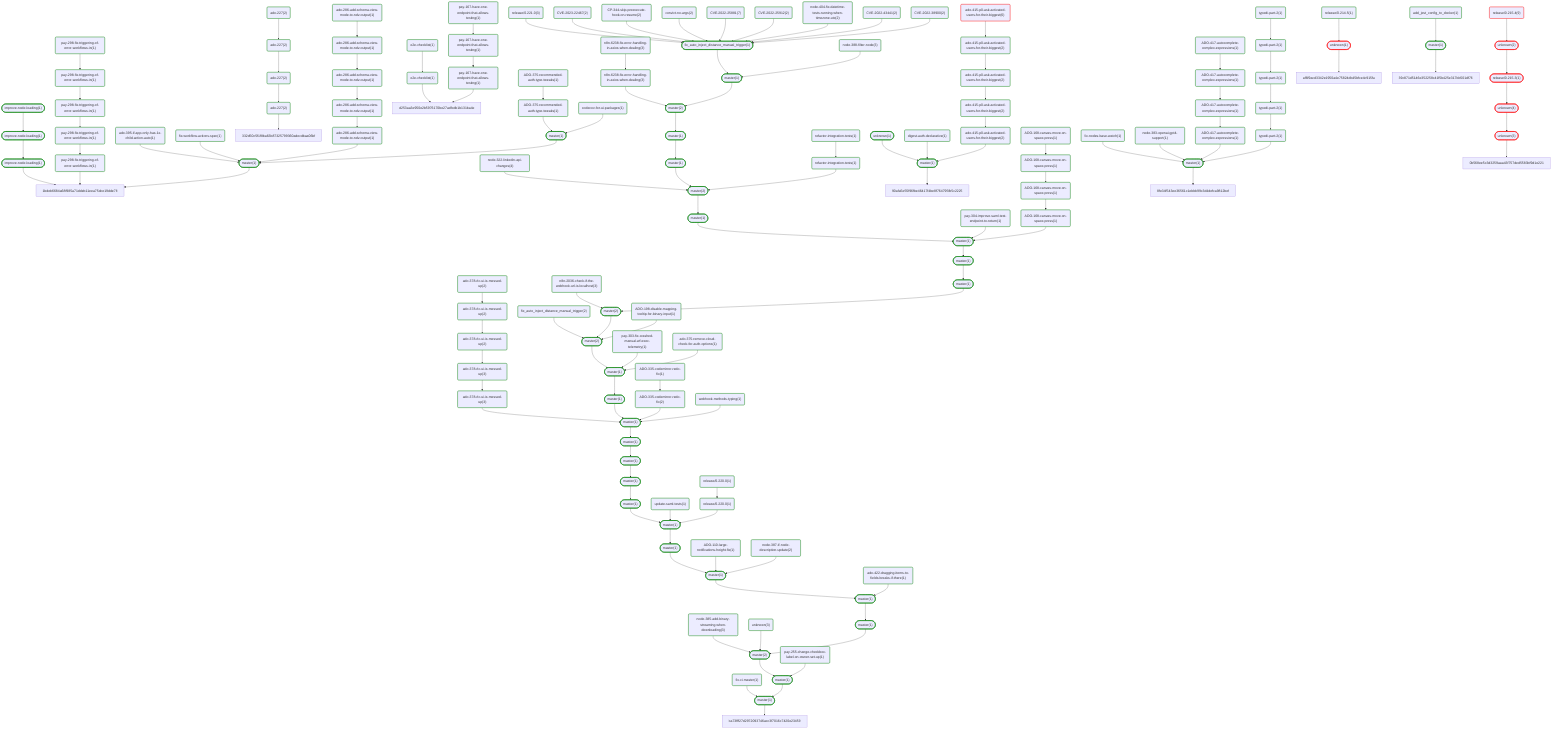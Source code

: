 flowchart TD
 601ed6a2c3f30ea20b1033247e9c8aae0dea6da1(["improve-node-loading(1)"])
 style 601ed6a2c3f30ea20b1033247e9c8aae0dea6da1 stroke:green,stroke-width:2px
 601ed6a2c3f30ea20b1033247e9c8aae0dea6da1 --> 7b59b863ea16cccfabf5b9cdb41a9b33b2797485
 7b59b863ea16cccfabf5b9cdb41a9b33b2797485(["improve-node-loading(1)"])
 style 7b59b863ea16cccfabf5b9cdb41a9b33b2797485 stroke:green,stroke-width:2px
 7b59b863ea16cccfabf5b9cdb41a9b33b2797485 --> 6e715949ce425ea476ad54edd19a03e6701b17f7
 6e715949ce425ea476ad54edd19a03e6701b17f7(["improve-node-loading(1)"])
 style 6e715949ce425ea476ad54edd19a03e6701b17f7 stroke:green,stroke-width:2px
 6e715949ce425ea476ad54edd19a03e6701b17f7 --> 1bdeb6684a68f985a71ddeb11eea75dce19dde78
 44e027bb0ae7bb393b967aafad1e8621bd9d009b(["unknown(1)"])
 style 44e027bb0ae7bb393b967aafad1e8621bd9d009b stroke:green,stroke-width:2px
 44e027bb0ae7bb393b967aafad1e8621bd9d009b --> c6ba0bd8de5f3cf2c73e042002d7b233cb567aa6
 15f53094e2182aa5a46eb28f7b2777d532f5ee19("digest-auth-declarative(1)")
 style 15f53094e2182aa5a46eb28f7b2777d532f5ee19 stroke:green,stroke-width:2px
 15f53094e2182aa5a46eb28f7b2777d532f5ee19 --> c6ba0bd8de5f3cf2c73e042002d7b233cb567aa6
 7f4d635e15976a7071fa382aef19578a76ecb365("ado-415-p0-ask-activated-users-for-their-biggest(6)")
 style 7f4d635e15976a7071fa382aef19578a76ecb365 stroke:red,stroke-width:2px
 7f4d635e15976a7071fa382aef19578a76ecb365 --> 97c598db4dc1506df709c63c12e3b561d8b8c172
 7319cdd5d72be3137c2332109d17670f10863455("ado-415-p0-ask-activated-users-for-their-biggest(2)")
 style 7319cdd5d72be3137c2332109d17670f10863455 stroke:green,stroke-width:2px
 7319cdd5d72be3137c2332109d17670f10863455 --> fa78c095f9d7aa2dbd4e9a31e175ee0c4b055496
 64a740bb263ec26940e46aa1a557890c730e7001("ado-415-p0-ask-activated-users-for-their-biggest(2)")
 style 64a740bb263ec26940e46aa1a557890c730e7001 stroke:green,stroke-width:2px
 64a740bb263ec26940e46aa1a557890c730e7001 --> 7319cdd5d72be3137c2332109d17670f10863455
 97c598db4dc1506df709c63c12e3b561d8b8c172("ado-415-p0-ask-activated-users-for-their-biggest(2)")
 style 97c598db4dc1506df709c63c12e3b561d8b8c172 stroke:green,stroke-width:2px
 97c598db4dc1506df709c63c12e3b561d8b8c172 --> 64a740bb263ec26940e46aa1a557890c730e7001
 c7e850477fc5b8c3c53e30bbed54be1d55b806cf("ado-227(2)")
 style c7e850477fc5b8c3c53e30bbed54be1d55b806cf stroke:green,stroke-width:2px
 c7e850477fc5b8c3c53e30bbed54be1d55b806cf --> 332d50c5f1f8ba63b87325799360adecdbaa06bf
 4328e30ebe1a32b51d3edc5782263aca85adf2e8("ado-227(2)")
 style 4328e30ebe1a32b51d3edc5782263aca85adf2e8 stroke:green,stroke-width:2px
 4328e30ebe1a32b51d3edc5782263aca85adf2e8 --> 3c88a98a46e6ee3a4b1eb5300acc344baf3f5917
 fa78c095f9d7aa2dbd4e9a31e175ee0c4b055496("ado-415-p0-ask-activated-users-for-their-biggest(2)")
 style fa78c095f9d7aa2dbd4e9a31e175ee0c4b055496 stroke:green,stroke-width:2px
 fa78c095f9d7aa2dbd4e9a31e175ee0c4b055496 --> c6ba0bd8de5f3cf2c73e042002d7b233cb567aa6
 cb50f487fb7d79c534dc2d8d8fa520c3d1fd34b2("ado-227(2)")
 style cb50f487fb7d79c534dc2d8d8fa520c3d1fd34b2 stroke:green,stroke-width:2px
 cb50f487fb7d79c534dc2d8d8fa520c3d1fd34b2 --> c7e850477fc5b8c3c53e30bbed54be1d55b806cf
 8b8fcb41cbe45f3350f5574406c4fdaff169c534("node-385-add-binary-streaming-when-downloading(3)")
 style 8b8fcb41cbe45f3350f5574406c4fdaff169c534 stroke:green,stroke-width:2px
 8b8fcb41cbe45f3350f5574406c4fdaff169c534 --> 29f2629716e3693372ec9a4572113a3f3721ff5e
 3c88a98a46e6ee3a4b1eb5300acc344baf3f5917("ado-227(2)")
 style 3c88a98a46e6ee3a4b1eb5300acc344baf3f5917 stroke:green,stroke-width:2px
 3c88a98a46e6ee3a4b1eb5300acc344baf3f5917 --> cb50f487fb7d79c534dc2d8d8fa520c3d1fd34b2
 51a9aebfe116ebbd0b30469ecdba6bf4bb63667c("unknown(3)")
 style 51a9aebfe116ebbd0b30469ecdba6bf4bb63667c stroke:green,stroke-width:2px
 51a9aebfe116ebbd0b30469ecdba6bf4bb63667c --> 29f2629716e3693372ec9a4572113a3f3721ff5e
 8509d38512cca5b2cd780060debeb894124c608e("n8n-6238-fix-error-handling-in-axios-when-dealing(3)")
 style 8509d38512cca5b2cd780060debeb894124c608e stroke:green,stroke-width:2px
 8509d38512cca5b2cd780060debeb894124c608e --> 3ad9d3d31925adbdfa6f654101b1c93335874c07
 3ad9d3d31925adbdfa6f654101b1c93335874c07("n8n-6238-fix-error-handling-in-axios-when-dealing(3)")
 style 3ad9d3d31925adbdfa6f654101b1c93335874c07 stroke:green,stroke-width:2px
 3ad9d3d31925adbdfa6f654101b1c93335874c07 --> e0ea97af8d7aaa014680f5f9d5702d1cafd49757
 8ee30051c710e528b9e7c40503fdac926b5fa62a("n8n-2036-check-if-the-webhook-url-is-localhost(3)")
 style 8ee30051c710e528b9e7c40503fdac926b5fa62a stroke:green,stroke-width:2px
 8ee30051c710e528b9e7c40503fdac926b5fa62a --> 6a8c9b7ccc0b4ff0801a39b44884cca3a3148e09
 ef72a2a79be038c7aa2f34cab58f28afdfbc372c("ado-378-rlc-ui-is-messed-up(3)")
 style ef72a2a79be038c7aa2f34cab58f28afdfbc372c stroke:green,stroke-width:2px
 ef72a2a79be038c7aa2f34cab58f28afdfbc372c --> 43ef9b825fdecdfb5421e3f69b71212cddaac7f8
 43ef9b825fdecdfb5421e3f69b71212cddaac7f8("ado-378-rlc-ui-is-messed-up(3)")
 style 43ef9b825fdecdfb5421e3f69b71212cddaac7f8 stroke:green,stroke-width:2px
 43ef9b825fdecdfb5421e3f69b71212cddaac7f8 --> 3718612bd7575a1b5eb149132f1bb6c5f60ba543
 91654f7499d05823274405d7c8edd130fcbea75b("node-322-linkedin-api-changes(4)")
 style 91654f7499d05823274405d7c8edd130fcbea75b stroke:green,stroke-width:2px
 91654f7499d05823274405d7c8edd130fcbea75b --> be172cb720c8a44ebd1f0b86dddab321e1e3c9fd
 e0197a329fbafca556c83f8593a6bd205858f345("fix_auto_inject_distance_manual_trigger(2)")
 style e0197a329fbafca556c83f8593a6bd205858f345 stroke:green,stroke-width:2px
 e0197a329fbafca556c83f8593a6bd205858f345 --> a28396ee91bfbccc6596812606c237a8e2c34088
 a28396ee91bfbccc6596812606c237a8e2c34088(["master(2)"])
 style a28396ee91bfbccc6596812606c237a8e2c34088 stroke:green,stroke-width:2px
 a28396ee91bfbccc6596812606c237a8e2c34088 --> f59b591c93ecd7cbd279668abe6494ef2b88c831
 6a8c9b7ccc0b4ff0801a39b44884cca3a3148e09(["master(2)"])
 style 6a8c9b7ccc0b4ff0801a39b44884cca3a3148e09 stroke:green,stroke-width:2px
 6a8c9b7ccc0b4ff0801a39b44884cca3a3148e09 --> a28396ee91bfbccc6596812606c237a8e2c34088
 29f2629716e3693372ec9a4572113a3f3721ff5e(["master(2)"])
 style 29f2629716e3693372ec9a4572113a3f3721ff5e stroke:green,stroke-width:2px
 29f2629716e3693372ec9a4572113a3f3721ff5e --> b4e60c3b47e5a5e86c55ff737ae9a63e2c8836fc
 c6ba0bd8de5f3cf2c73e042002d7b233cb567aa6(["master(1)"])
 style c6ba0bd8de5f3cf2c73e042002d7b233cb567aa6 stroke:green,stroke-width:2px
 c6ba0bd8de5f3cf2c73e042002d7b233cb567aa6 --> 90afa5e55f96fbe46417f4be8f764795fb5c2225
 be172cb720c8a44ebd1f0b86dddab321e1e3c9fd(["master(2)"])
 style be172cb720c8a44ebd1f0b86dddab321e1e3c9fd stroke:green,stroke-width:2px
 be172cb720c8a44ebd1f0b86dddab321e1e3c9fd --> 341bfb810fe256eb8733f419ba8fbccd2b0680c8
 58232bec618edd403f18527913c489bfa11f570b(["master(1)"])
 style 58232bec618edd403f18527913c489bfa11f570b stroke:green,stroke-width:2px
 58232bec618edd403f18527913c489bfa11f570b --> 29f2629716e3693372ec9a4572113a3f3721ff5e
 02e35819aba28b494b94e698f5f4faaa0b975275(["master(1)"])
 style 02e35819aba28b494b94e698f5f4faaa0b975275 stroke:green,stroke-width:2px
 02e35819aba28b494b94e698f5f4faaa0b975275 --> 11bf260bf164c6c9dffe71b875fde139c93f905d
 ca91d2b712d1d21802333df3d99b70e45f7bdafb(["master(1)"])
 style ca91d2b712d1d21802333df3d99b70e45f7bdafb stroke:green,stroke-width:2px
 ca91d2b712d1d21802333df3d99b70e45f7bdafb --> 7025efe8654a8a55ff10e2105ddc6ce2dc5a89d6
 7025efe8654a8a55ff10e2105ddc6ce2dc5a89d6(["master(1)"])
 style 7025efe8654a8a55ff10e2105ddc6ce2dc5a89d6 stroke:green,stroke-width:2px
 7025efe8654a8a55ff10e2105ddc6ce2dc5a89d6 --> 02e35819aba28b494b94e698f5f4faaa0b975275
 f59b591c93ecd7cbd279668abe6494ef2b88c831(["master(1)"])
 style f59b591c93ecd7cbd279668abe6494ef2b88c831 stroke:green,stroke-width:2px
 f59b591c93ecd7cbd279668abe6494ef2b88c831 --> 7a352efff944c52062412e53ea2c1a034a25f908
 0876c38aaeb8355141fecbc14e84cdda0b2c737b(["master(1)"])
 style 0876c38aaeb8355141fecbc14e84cdda0b2c737b stroke:green,stroke-width:2px
 0876c38aaeb8355141fecbc14e84cdda0b2c737b --> ca91d2b712d1d21802333df3d99b70e45f7bdafb
 c07f838ce60dc33261fe3e1b5e7dd6fe05f1d63b(["master(1)"])
 style c07f838ce60dc33261fe3e1b5e7dd6fe05f1d63b stroke:green,stroke-width:2px
 c07f838ce60dc33261fe3e1b5e7dd6fe05f1d63b --> 0876c38aaeb8355141fecbc14e84cdda0b2c737b
 9bd7529193e4b75471bd692aaa69651dd9fbf9d3(["master(1)"])
 style 9bd7529193e4b75471bd692aaa69651dd9fbf9d3 stroke:green,stroke-width:2px
 9bd7529193e4b75471bd692aaa69651dd9fbf9d3 --> c07f838ce60dc33261fe3e1b5e7dd6fe05f1d63b
 541850f95f1c42fc16d9aeee3a3fef68a4b77082(["master(1)"])
 style 541850f95f1c42fc16d9aeee3a3fef68a4b77082 stroke:green,stroke-width:2px
 541850f95f1c42fc16d9aeee3a3fef68a4b77082 --> 58232bec618edd403f18527913c489bfa11f570b
 3718612bd7575a1b5eb149132f1bb6c5f60ba543(["master(1)"])
 style 3718612bd7575a1b5eb149132f1bb6c5f60ba543 stroke:green,stroke-width:2px
 3718612bd7575a1b5eb149132f1bb6c5f60ba543 --> 9bd7529193e4b75471bd692aaa69651dd9fbf9d3
 11bf260bf164c6c9dffe71b875fde139c93f905d(["master(1)"])
 style 11bf260bf164c6c9dffe71b875fde139c93f905d stroke:green,stroke-width:2px
 11bf260bf164c6c9dffe71b875fde139c93f905d --> 541850f95f1c42fc16d9aeee3a3fef68a4b77082
 cd7a55ba5aeb83d1e540a65b5c6b2c74fd742461(["master(1)"])
 style cd7a55ba5aeb83d1e540a65b5c6b2c74fd742461 stroke:green,stroke-width:2px
 cd7a55ba5aeb83d1e540a65b5c6b2c74fd742461 --> 233f1fa7ec230e92e868de0247e315aa6a705ead
 233f1fa7ec230e92e868de0247e315aa6a705ead(["master(1)"])
 style 233f1fa7ec230e92e868de0247e315aa6a705ead stroke:green,stroke-width:2px
 233f1fa7ec230e92e868de0247e315aa6a705ead --> 6a8c9b7ccc0b4ff0801a39b44884cca3a3148e09
 fb8755ea3c720c98f002a6756c39b8fed11482c0(["master(1)"])
 style fb8755ea3c720c98f002a6756c39b8fed11482c0 stroke:green,stroke-width:2px
 fb8755ea3c720c98f002a6756c39b8fed11482c0 --> cd7a55ba5aeb83d1e540a65b5c6b2c74fd742461
 7a352efff944c52062412e53ea2c1a034a25f908(["master(1)"])
 style 7a352efff944c52062412e53ea2c1a034a25f908 stroke:green,stroke-width:2px
 7a352efff944c52062412e53ea2c1a034a25f908 --> 3718612bd7575a1b5eb149132f1bb6c5f60ba543
 6916628a9f11e07cbcdf390f747f396fb0ef9e3c(["master(1)"])
 style 6916628a9f11e07cbcdf390f747f396fb0ef9e3c stroke:green,stroke-width:2px
 6916628a9f11e07cbcdf390f747f396fb0ef9e3c --> e0ea97af8d7aaa014680f5f9d5702d1cafd49757
 341bfb810fe256eb8733f419ba8fbccd2b0680c8(["master(1)"])
 style 341bfb810fe256eb8733f419ba8fbccd2b0680c8 stroke:green,stroke-width:2px
 341bfb810fe256eb8733f419ba8fbccd2b0680c8 --> fb8755ea3c720c98f002a6756c39b8fed11482c0
 e0ea97af8d7aaa014680f5f9d5702d1cafd49757(["master(2)"])
 style e0ea97af8d7aaa014680f5f9d5702d1cafd49757 stroke:green,stroke-width:2px
 e0ea97af8d7aaa014680f5f9d5702d1cafd49757 --> 19dded18c9a588a30b9ac1fc274dcd967e9b7b6b
 9bf93d7d1d25f051198ccc8a1de4642f3d9f9103("ado-378-rlc-ui-is-messed-up(2)")
 style 9bf93d7d1d25f051198ccc8a1de4642f3d9f9103 stroke:green,stroke-width:2px
 9bf93d7d1d25f051198ccc8a1de4642f3d9f9103 --> 6ea7c59487d473060bf6b5b538e44a8b4956478c
 19dded18c9a588a30b9ac1fc274dcd967e9b7b6b(["master(1)"])
 style 19dded18c9a588a30b9ac1fc274dcd967e9b7b6b stroke:green,stroke-width:2px
 19dded18c9a588a30b9ac1fc274dcd967e9b7b6b --> 6242cac53baaed7e5c8be3ba477cd7f408fa1430
 6242cac53baaed7e5c8be3ba477cd7f408fa1430(["master(1)"])
 style 6242cac53baaed7e5c8be3ba477cd7f408fa1430 stroke:green,stroke-width:2px
 6242cac53baaed7e5c8be3ba477cd7f408fa1430 --> be172cb720c8a44ebd1f0b86dddab321e1e3c9fd
 cb2ba97f3837b572e237da1256b9f2ee376767a9(["fix_auto_inject_distance_manual_trigger(1)"])
 style cb2ba97f3837b572e237da1256b9f2ee376767a9 stroke:green,stroke-width:2px
 cb2ba97f3837b572e237da1256b9f2ee376767a9 --> 6916628a9f11e07cbcdf390f747f396fb0ef9e3c
 662dc037069aaf919cd456665e1b2c4411059ced("ado-378-rlc-ui-is-messed-up(2)")
 style 662dc037069aaf919cd456665e1b2c4411059ced stroke:green,stroke-width:2px
 662dc037069aaf919cd456665e1b2c4411059ced --> ef72a2a79be038c7aa2f34cab58f28afdfbc372c
 6ea7c59487d473060bf6b5b538e44a8b4956478c("ado-378-rlc-ui-is-messed-up(2)")
 style 6ea7c59487d473060bf6b5b538e44a8b4956478c stroke:green,stroke-width:2px
 6ea7c59487d473060bf6b5b538e44a8b4956478c --> 662dc037069aaf919cd456665e1b2c4411059ced
 31734c6f4b9df344b02166e6c2851c905b8cd6f6("release/0.221.0(3)")
 style 31734c6f4b9df344b02166e6c2851c905b8cd6f6 stroke:green,stroke-width:2px
 31734c6f4b9df344b02166e6c2851c905b8cd6f6 --> cb2ba97f3837b572e237da1256b9f2ee376767a9
 ecc897c315492e537a792383d93cb96657ee2bac("node-388-filter-node(3)")
 style ecc897c315492e537a792383d93cb96657ee2bac stroke:green,stroke-width:2px
 ecc897c315492e537a792383d93cb96657ee2bac --> 6916628a9f11e07cbcdf390f747f396fb0ef9e3c
 93fdc37f3cb0eec9f06ece12dd616cc073c65a2f("ADO-110-large-notifications-height-fix(1)")
 style 93fdc37f3cb0eec9f06ece12dd616cc073c65a2f stroke:green,stroke-width:2px
 93fdc37f3cb0eec9f06ece12dd616cc073c65a2f --> 11bf260bf164c6c9dffe71b875fde139c93f905d
 4202e8ade596547ee83dc4540d75dba81e8fe5b4("ado-422-dragging-items-to-fields-breaks-if-there(1)")
 style 4202e8ade596547ee83dc4540d75dba81e8fe5b4 stroke:green,stroke-width:2px
 4202e8ade596547ee83dc4540d75dba81e8fe5b4 --> 541850f95f1c42fc16d9aeee3a3fef68a4b77082
 2b573075237b102feaaf1943f0276bd88b78d6fe("update-saml-tests(1)")
 style 2b573075237b102feaaf1943f0276bd88b78d6fe stroke:green,stroke-width:2px
 2b573075237b102feaaf1943f0276bd88b78d6fe --> 7025efe8654a8a55ff10e2105ddc6ce2dc5a89d6
 2580d4e3f7d9509cd2dec05644e198134f31e0de("ADO-335-codemirror-redo-fix(2)")
 style 2580d4e3f7d9509cd2dec05644e198134f31e0de stroke:green,stroke-width:2px
 2580d4e3f7d9509cd2dec05644e198134f31e0de --> 3718612bd7575a1b5eb149132f1bb6c5f60ba543
 3366230989eca270b911f1e12a82c298064238ac("node-387-if-node-description-update(2)")
 style 3366230989eca270b911f1e12a82c298064238ac stroke:green,stroke-width:2px
 3366230989eca270b911f1e12a82c298064238ac --> 11bf260bf164c6c9dffe71b875fde139c93f905d
 19cf5af4d92acfc8df703ab20eb478c74ff722a8("release/0.220.0(1)")
 style 19cf5af4d92acfc8df703ab20eb478c74ff722a8 stroke:green,stroke-width:2px
 19cf5af4d92acfc8df703ab20eb478c74ff722a8 --> 7025efe8654a8a55ff10e2105ddc6ce2dc5a89d6
 0084ca24a501d6d2fae64444230c556d49748f5a("ADO-335-codemirror-redo-fix(1)")
 style 0084ca24a501d6d2fae64444230c556d49748f5a stroke:green,stroke-width:2px
 0084ca24a501d6d2fae64444230c556d49748f5a --> 2580d4e3f7d9509cd2dec05644e198134f31e0de
 0d3da0580576175d43ac7403fa80c5e934ac7fd7("release/0.220.0(1)")
 style 0d3da0580576175d43ac7403fa80c5e934ac7fd7 stroke:green,stroke-width:2px
 0d3da0580576175d43ac7403fa80c5e934ac7fd7 --> 19cf5af4d92acfc8df703ab20eb478c74ff722a8
 7995ca3200966c73efb5639d20f1bd2db52de141("pay-303-fix-crashed-manual-wf-exec-telemetry(1)")
 style 7995ca3200966c73efb5639d20f1bd2db52de141 stroke:green,stroke-width:2px
 7995ca3200966c73efb5639d20f1bd2db52de141 --> f59b591c93ecd7cbd279668abe6494ef2b88c831
 d5921e20aa4a9e66a5a43b005b55bbde89c54a89("pay-304-improve-saml-test-endpoint-to-return(1)")
 style d5921e20aa4a9e66a5a43b005b55bbde89c54a89 stroke:green,stroke-width:2px
 d5921e20aa4a9e66a5a43b005b55bbde89c54a89 --> fb8755ea3c720c98f002a6756c39b8fed11482c0
 5951d5c579db477b922ba54862e441921d0c09d6("webhook-methods-typing(1)")
 style 5951d5c579db477b922ba54862e441921d0c09d6 stroke:green,stroke-width:2px
 5951d5c579db477b922ba54862e441921d0c09d6 --> 3718612bd7575a1b5eb149132f1bb6c5f60ba543
 3bd342fa058f85e65289402e5c4653aebdd2c19d("ado-375-remove-cloud-check-for-auth-options(1)")
 style 3bd342fa058f85e65289402e5c4653aebdd2c19d stroke:green,stroke-width:2px
 3bd342fa058f85e65289402e5c4653aebdd2c19d --> f59b591c93ecd7cbd279668abe6494ef2b88c831
 0b08dd2ccbe4a15ca3cb234b4a30616afaa31421("refactor-integration-tests(1)")
 style 0b08dd2ccbe4a15ca3cb234b4a30616afaa31421 stroke:green,stroke-width:2px
 0b08dd2ccbe4a15ca3cb234b4a30616afaa31421 --> c3d06635f3dcde4cc27528bc2b2ad4e13e1eeee3
 49039aed3b91b98ad196acad97088caf5a035c07("ADO-198-disable-mapping-tooltip-for-binary-input(1)")
 style 49039aed3b91b98ad196acad97088caf5a035c07 stroke:green,stroke-width:2px
 49039aed3b91b98ad196acad97088caf5a035c07 --> a28396ee91bfbccc6596812606c237a8e2c34088
 c3d06635f3dcde4cc27528bc2b2ad4e13e1eeee3("refactor-integration-tests(1)")
 style c3d06635f3dcde4cc27528bc2b2ad4e13e1eeee3 stroke:green,stroke-width:2px
 c3d06635f3dcde4cc27528bc2b2ad4e13e1eeee3 --> be172cb720c8a44ebd1f0b86dddab321e1e3c9fd
 56fc0920d78010ad1ceb4d551f43df02250dd007("ADO-168-canvas-move-on-space-press(1)")
 style 56fc0920d78010ad1ceb4d551f43df02250dd007 stroke:green,stroke-width:2px
 56fc0920d78010ad1ceb4d551f43df02250dd007 --> e92552ab306328abf20fbe4ea507b585f2d33c36
 29488ca1f39662423893ae132ebc4edcd9b62ae8("ADO-168-canvas-move-on-space-press(1)")
 style 29488ca1f39662423893ae132ebc4edcd9b62ae8 stroke:green,stroke-width:2px
 29488ca1f39662423893ae132ebc4edcd9b62ae8 --> fb8755ea3c720c98f002a6756c39b8fed11482c0
 e92552ab306328abf20fbe4ea507b585f2d33c36("ADO-168-canvas-move-on-space-press(1)")
 style e92552ab306328abf20fbe4ea507b585f2d33c36 stroke:green,stroke-width:2px
 e92552ab306328abf20fbe4ea507b585f2d33c36 --> 29488ca1f39662423893ae132ebc4edcd9b62ae8
 540a70563d12831e0d1bf7fe2b10092b8ddb98bc("ADO-168-canvas-move-on-space-press(1)")
 style 540a70563d12831e0d1bf7fe2b10092b8ddb98bc stroke:green,stroke-width:2px
 540a70563d12831e0d1bf7fe2b10092b8ddb98bc --> 56fc0920d78010ad1ceb4d551f43df02250dd007
 84b3760011b868ce247274ad8cf2ef5d88a01a5d("e2e-checklist(1)")
 style 84b3760011b868ce247274ad8cf2ef5d88a01a5d stroke:green,stroke-width:2px
 84b3760011b868ce247274ad8cf2ef5d88a01a5d --> d253aa3e950e2b5976170be27adfcdb1b131ba4e
 306a519f3ae7c4e62e47ee0965d083218827b437("pay-167-have-one-endpoint-that-allows-testing(1)")
 style 306a519f3ae7c4e62e47ee0965d083218827b437 stroke:green,stroke-width:2px
 306a519f3ae7c4e62e47ee0965d083218827b437 --> d253aa3e950e2b5976170be27adfcdb1b131ba4e
 61c298413627c01057fd7df2538b9699930d5bd3("pay-167-have-one-endpoint-that-allows-testing(1)")
 style 61c298413627c01057fd7df2538b9699930d5bd3 stroke:green,stroke-width:2px
 61c298413627c01057fd7df2538b9699930d5bd3 --> 306a519f3ae7c4e62e47ee0965d083218827b437
 6b19ebd828dd74da83a4b6e00e707829efd5ccb2("pay-167-have-one-endpoint-that-allows-testing(1)")
 style 6b19ebd828dd74da83a4b6e00e707829efd5ccb2 stroke:green,stroke-width:2px
 6b19ebd828dd74da83a4b6e00e707829efd5ccb2 --> 61c298413627c01057fd7df2538b9699930d5bd3
 0871857edd26b45767a5893f861b88ed395621cf("ADO-375-recommended-auth-type-tweaks(1)")
 style 0871857edd26b45767a5893f861b88ed395621cf stroke:green,stroke-width:2px
 0871857edd26b45767a5893f861b88ed395621cf --> a96861b87faf3a66413b34b176e389e5f8ca6f90
 de496f111bd3c5837496fafa9575da6d9a934e92("codecov-for-ui-packages(1)")
 style de496f111bd3c5837496fafa9575da6d9a934e92 stroke:green,stroke-width:2px
 de496f111bd3c5837496fafa9575da6d9a934e92 --> a96861b87faf3a66413b34b176e389e5f8ca6f90
 b34074938e1e59aa27a973ef05a2835fcb9f309e("ado-395-if-app-only-has-1x-child-action-auto(1)")
 style b34074938e1e59aa27a973ef05a2835fcb9f309e stroke:green,stroke-width:2px
 b34074938e1e59aa27a973ef05a2835fcb9f309e --> ef07528cc21f06ee52f93bafb34ac54a244609f9
 d84585dddcec4734638b1383d6619e41872adbe0("fix-workflow-actions-spec(1)")
 style d84585dddcec4734638b1383d6619e41872adbe0 stroke:green,stroke-width:2px
 d84585dddcec4734638b1383d6619e41872adbe0 --> ef07528cc21f06ee52f93bafb34ac54a244609f9
 f136ec092a24aab74ca003e4f45793c1ad781607("ADO-375-recommended-auth-type-tweaks(1)")
 style f136ec092a24aab74ca003e4f45793c1ad781607 stroke:green,stroke-width:2px
 f136ec092a24aab74ca003e4f45793c1ad781607 --> 0871857edd26b45767a5893f861b88ed395621cf
 222f9087f2ad2d546c4819961df760d99b9f6e53("ado-286-add-schema-view-mode-to-ndv-output(1)")
 style 222f9087f2ad2d546c4819961df760d99b9f6e53 stroke:green,stroke-width:2px
 222f9087f2ad2d546c4819961df760d99b9f6e53 --> af90891881bccf65da8ad97fec3e5a1c0d74453a
 04b2f10c9777d05e8e444ccf885b56f04cd0c6e4("ado-286-add-schema-view-mode-to-ndv-output(1)")
 style 04b2f10c9777d05e8e444ccf885b56f04cd0c6e4 stroke:green,stroke-width:2px
 04b2f10c9777d05e8e444ccf885b56f04cd0c6e4 --> 475c0bb55e6828a172dadad8ad2e880322093183
 bd0bdb8a58570aa0e7978a226d42c37d45718cdc("e2e-checklist(1)")
 style bd0bdb8a58570aa0e7978a226d42c37d45718cdc stroke:green,stroke-width:2px
 bd0bdb8a58570aa0e7978a226d42c37d45718cdc --> 84b3760011b868ce247274ad8cf2ef5d88a01a5d
 3aae4a571a551b208d19c4858311d42dd62e8728("release/0.214.5(1)")
 style 3aae4a571a551b208d19c4858311d42dd62e8728 stroke:green,stroke-width:2px
 3aae4a571a551b208d19c4858311d42dd62e8728 --> b94af0384243d634683212d5199316067956f628
 39d3a44c7c0265781cc4cceab004d93a07f848fa("release/0.215.4(9)")
 style 39d3a44c7c0265781cc4cceab004d93a07f848fa stroke:red,stroke-width:2px
 39d3a44c7c0265781cc4cceab004d93a07f848fa --> 6d2c50dfed0aeffa2afdb09f5aac80c0e25a6a06
 af90891881bccf65da8ad97fec3e5a1c0d74453a("ado-286-add-schema-view-mode-to-ndv-output(1)")
 style af90891881bccf65da8ad97fec3e5a1c0d74453a stroke:green,stroke-width:2px
 af90891881bccf65da8ad97fec3e5a1c0d74453a --> 04b2f10c9777d05e8e444ccf885b56f04cd0c6e4
 f93a19c25871b75af32492938175ec7be6587e2d("add_jest_config_to_docker(1)")
 style f93a19c25871b75af32492938175ec7be6587e2d stroke:green,stroke-width:2px
 f93a19c25871b75af32492938175ec7be6587e2d --> de1db927cbdc5fc8ef7d697cccbd8603f66391ea
 7beeca5feb623d20e1d59e1c966c805f466bce12("ado-286-add-schema-view-mode-to-ndv-output(1)")
 style 7beeca5feb623d20e1d59e1c966c805f466bce12 stroke:green,stroke-width:2px
 7beeca5feb623d20e1d59e1c966c805f466bce12 --> ef07528cc21f06ee52f93bafb34ac54a244609f9
 475c0bb55e6828a172dadad8ad2e880322093183("ado-286-add-schema-view-mode-to-ndv-output(1)")
 style 475c0bb55e6828a172dadad8ad2e880322093183 stroke:green,stroke-width:2px
 475c0bb55e6828a172dadad8ad2e880322093183 --> 7beeca5feb623d20e1d59e1c966c805f466bce12
 40edd2affae6d7c1d43aa9a46ebb3594dddd54b6("fix-nodes-base-watch(1)")
 style 40edd2affae6d7c1d43aa9a46ebb3594dddd54b6 stroke:green,stroke-width:2px
 40edd2affae6d7c1d43aa9a46ebb3594dddd54b6 --> d1e3c192ba9e2dfd852e570e88f6135d42d2ed45
 f741feb354632ee62ac19cdd2b42c07ba7f268cc("typedi-part-2(1)")
 style f741feb354632ee62ac19cdd2b42c07ba7f268cc stroke:green,stroke-width:2px
 f741feb354632ee62ac19cdd2b42c07ba7f268cc --> 8a62634ace2042c361a5df0efdfeb3b2c18cfee0
 4c92fcb80465bc2790988d6eed360116efa38ad7("typedi-part-2(1)")
 style 4c92fcb80465bc2790988d6eed360116efa38ad7 stroke:green,stroke-width:2px
 4c92fcb80465bc2790988d6eed360116efa38ad7 --> f741feb354632ee62ac19cdd2b42c07ba7f268cc
 b406d67795415f809af1f86d673e9f5c83c2c08a("typedi-part-2(1)")
 style b406d67795415f809af1f86d673e9f5c83c2c08a stroke:green,stroke-width:2px
 b406d67795415f809af1f86d673e9f5c83c2c08a --> 03906bdae8e778ef8d73f5a2b481545a6a07691f
 8a62634ace2042c361a5df0efdfeb3b2c18cfee0("typedi-part-2(1)")
 style 8a62634ace2042c361a5df0efdfeb3b2c18cfee0 stroke:green,stroke-width:2px
 8a62634ace2042c361a5df0efdfeb3b2c18cfee0 --> b406d67795415f809af1f86d673e9f5c83c2c08a
 9ad847df8b89e802fb73d877a7897767c63adb39("ADO-417-autocomplete-complex-expressions(1)")
 style 9ad847df8b89e802fb73d877a7897767c63adb39 stroke:green,stroke-width:2px
 9ad847df8b89e802fb73d877a7897767c63adb39 --> 3c956be90ec968a299eae5fe1ab1a9bc314554a5
 bb8b61239a9977188f2a44c412da71925a89252a("node-383-openai-gpt4-support(1)")
 style bb8b61239a9977188f2a44c412da71925a89252a stroke:green,stroke-width:2px
 bb8b61239a9977188f2a44c412da71925a89252a --> d1e3c192ba9e2dfd852e570e88f6135d42d2ed45
 4b575a0ae18052c584b5ce557603d28b868270de("ADO-417-autocomplete-complex-expressions(1)")
 style 4b575a0ae18052c584b5ce557603d28b868270de stroke:green,stroke-width:2px
 4b575a0ae18052c584b5ce557603d28b868270de --> 9ad847df8b89e802fb73d877a7897767c63adb39
 eaa9515efd14cac529fb621cf7470282aa3b5e23("ADO-417-autocomplete-complex-expressions(1)")
 style eaa9515efd14cac529fb621cf7470282aa3b5e23 stroke:green,stroke-width:2px
 eaa9515efd14cac529fb621cf7470282aa3b5e23 --> d1e3c192ba9e2dfd852e570e88f6135d42d2ed45
 3c956be90ec968a299eae5fe1ab1a9bc314554a5("ADO-417-autocomplete-complex-expressions(1)")
 style 3c956be90ec968a299eae5fe1ab1a9bc314554a5 stroke:green,stroke-width:2px
 3c956be90ec968a299eae5fe1ab1a9bc314554a5 --> eaa9515efd14cac529fb621cf7470282aa3b5e23
 03906bdae8e778ef8d73f5a2b481545a6a07691f("typedi-part-2(1)")
 style 03906bdae8e778ef8d73f5a2b481545a6a07691f stroke:green,stroke-width:2px
 03906bdae8e778ef8d73f5a2b481545a6a07691f --> d1e3c192ba9e2dfd852e570e88f6135d42d2ed45
 693cc7f354e1d0efd3b745b4a2fa380b6b37736c("pay-298-fix-triggering-of-error-workflows-in(1)")
 style 693cc7f354e1d0efd3b745b4a2fa380b6b37736c stroke:green,stroke-width:2px
 693cc7f354e1d0efd3b745b4a2fa380b6b37736c --> 03e86a9919ec667c17239811c275cf9ad67a2f89
 12d92e9c176b82434b465a9d588ef0acf8fbc629("pay-255-change-checkbox-label-on-owner-set-up(1)")
 style 12d92e9c176b82434b465a9d588ef0acf8fbc629 stroke:green,stroke-width:2px
 12d92e9c176b82434b465a9d588ef0acf8fbc629 --> b4e60c3b47e5a5e86c55ff737ae9a63e2c8836fc
 9caf1d627bbb3f5366c768f8884ed8661852b543("pay-298-fix-triggering-of-error-workflows-in(1)")
 style 9caf1d627bbb3f5366c768f8884ed8661852b543 stroke:green,stroke-width:2px
 9caf1d627bbb3f5366c768f8884ed8661852b543 --> 3aec3b6b539cfa1ade35be6bf9c96d87f7e7f5ce
 aa64680c64a52b3ab967d2fee6d5bccecf6e242f("fix-ci-master(1)")
 style aa64680c64a52b3ab967d2fee6d5bccecf6e242f stroke:green,stroke-width:2px
 aa64680c64a52b3ab967d2fee6d5bccecf6e242f --> 6c74d41f23448f6843076aac1b05ed5da9458b89
 3aec3b6b539cfa1ade35be6bf9c96d87f7e7f5ce("pay-298-fix-triggering-of-error-workflows-in(1)")
 style 3aec3b6b539cfa1ade35be6bf9c96d87f7e7f5ce stroke:green,stroke-width:2px
 3aec3b6b539cfa1ade35be6bf9c96d87f7e7f5ce --> 1bdeb6684a68f985a71ddeb11eea75dce19dde78
 03e86a9919ec667c17239811c275cf9ad67a2f89("pay-298-fix-triggering-of-error-workflows-in(1)")
 style 03e86a9919ec667c17239811c275cf9ad67a2f89 stroke:green,stroke-width:2px
 03e86a9919ec667c17239811c275cf9ad67a2f89 --> 9caf1d627bbb3f5366c768f8884ed8661852b543
 f4daadc1b0767be9b633eaa4df0e10595ea179bd("pay-298-fix-triggering-of-error-workflows-in(1)")
 style f4daadc1b0767be9b633eaa4df0e10595ea179bd stroke:green,stroke-width:2px
 f4daadc1b0767be9b633eaa4df0e10595ea179bd --> 693cc7f354e1d0efd3b745b4a2fa380b6b37736c
 3da5a5604c4b0a4f2a2dee28a37ea85fd646cafb("CVE-2023-22467(2)")
 style 3da5a5604c4b0a4f2a2dee28a37ea85fd646cafb stroke:green,stroke-width:2px
 3da5a5604c4b0a4f2a2dee28a37ea85fd646cafb --> cb2ba97f3837b572e237da1256b9f2ee376767a9
 5c1f27bfea17351b655e84dd7fe073ce21367fcf("CP-344-skip-preexecute-hook-on-resume(2)")
 style 5c1f27bfea17351b655e84dd7fe073ce21367fcf stroke:green,stroke-width:2px
 5c1f27bfea17351b655e84dd7fe073ce21367fcf --> cb2ba97f3837b572e237da1256b9f2ee376767a9
 50be84623ef1dad768f1c33cdd7745c18d7100dc("convict-no-args(2)")
 style 50be84623ef1dad768f1c33cdd7745c18d7100dc stroke:green,stroke-width:2px
 50be84623ef1dad768f1c33cdd7745c18d7100dc --> cb2ba97f3837b572e237da1256b9f2ee376767a9
 c5a3efd45d943a03dc446983ce654723ec6044ab("CVE-2022-25881(7)")
 style c5a3efd45d943a03dc446983ce654723ec6044ab stroke:green,stroke-width:2px
 c5a3efd45d943a03dc446983ce654723ec6044ab --> cb2ba97f3837b572e237da1256b9f2ee376767a9
 1b1fea6705023af28df22c491697f78b42720e87("CVE-2022-25912(2)")
 style 1b1fea6705023af28df22c491697f78b42720e87 stroke:green,stroke-width:2px
 1b1fea6705023af28df22c491697f78b42720e87 --> cb2ba97f3837b572e237da1256b9f2ee376767a9
 921d4cd60c0954cff2d7aee0254df62ce7744674("node-404-fix-datetime-tests-running-when-timezone-utc(2)")
 style 921d4cd60c0954cff2d7aee0254df62ce7744674 stroke:green,stroke-width:2px
 921d4cd60c0954cff2d7aee0254df62ce7744674 --> cb2ba97f3837b572e237da1256b9f2ee376767a9
 227980f74dc9aac91109eb5bcb5ba40798ed7f01("CVE-2022-43441(2)")
 style 227980f74dc9aac91109eb5bcb5ba40798ed7f01 stroke:green,stroke-width:2px
 227980f74dc9aac91109eb5bcb5ba40798ed7f01 --> cb2ba97f3837b572e237da1256b9f2ee376767a9
 449c423da35e004059e1cd2be19c9b5efe594804("CVE-2022-38900(2)")
 style 449c423da35e004059e1cd2be19c9b5efe594804 stroke:green,stroke-width:2px
 449c423da35e004059e1cd2be19c9b5efe594804 --> cb2ba97f3837b572e237da1256b9f2ee376767a9
 b94af0384243d634683212d5199316067956f628(["unknown(1)"])
 style b94af0384243d634683212d5199316067956f628 stroke:red,stroke-width:2px
 b94af0384243d634683212d5199316067956f628 --> af6f9acd3342e1950a4e75824db45bfce4c915fa
 de1db927cbdc5fc8ef7d697cccbd8603f66391ea(["master(1)"])
 style de1db927cbdc5fc8ef7d697cccbd8603f66391ea stroke:green,stroke-width:2px
 de1db927cbdc5fc8ef7d697cccbd8603f66391ea --> 39c871d5146e352258c41f5b425e317bb501df76
 d1e3c192ba9e2dfd852e570e88f6135d42d2ed45(["master(1)"])
 style d1e3c192ba9e2dfd852e570e88f6135d42d2ed45 stroke:green,stroke-width:2px
 d1e3c192ba9e2dfd852e570e88f6135d42d2ed45 --> 8fe34f543ee36561c1ebbb99c3d4defca9812bef
 6c74d41f23448f6843076aac1b05ed5da9458b89(["master(1)"])
 style 6c74d41f23448f6843076aac1b05ed5da9458b89 stroke:green,stroke-width:2px
 6c74d41f23448f6843076aac1b05ed5da9458b89 --> ba73fff27d2972093746acc3f7016c7420e23459
 b4e60c3b47e5a5e86c55ff737ae9a63e2c8836fc(["master(1)"])
 style b4e60c3b47e5a5e86c55ff737ae9a63e2c8836fc stroke:green,stroke-width:2px
 b4e60c3b47e5a5e86c55ff737ae9a63e2c8836fc --> 6c74d41f23448f6843076aac1b05ed5da9458b89
 ef07528cc21f06ee52f93bafb34ac54a244609f9(["master(1)"])
 style ef07528cc21f06ee52f93bafb34ac54a244609f9 stroke:green,stroke-width:2px
 ef07528cc21f06ee52f93bafb34ac54a244609f9 --> 1bdeb6684a68f985a71ddeb11eea75dce19dde78
 a96861b87faf3a66413b34b176e389e5f8ca6f90(["master(1)"])
 style a96861b87faf3a66413b34b176e389e5f8ca6f90 stroke:green,stroke-width:2px
 a96861b87faf3a66413b34b176e389e5f8ca6f90 --> ef07528cc21f06ee52f93bafb34ac54a244609f9
 6d2c50dfed0aeffa2afdb09f5aac80c0e25a6a06(["unknown(2)"])
 style 6d2c50dfed0aeffa2afdb09f5aac80c0e25a6a06 stroke:red,stroke-width:2px
 6d2c50dfed0aeffa2afdb09f5aac80c0e25a6a06 --> 65a9bd0385873b9e25d25b22806119b387e984d7
 65a9bd0385873b9e25d25b22806119b387e984d7(["release/0.215.3(1)"])
 style 65a9bd0385873b9e25d25b22806119b387e984d7 stroke:red,stroke-width:2px
 65a9bd0385873b9e25d25b22806119b387e984d7 --> f92d64b23265ee73099c9d243f0735192a482a50
 f92d64b23265ee73099c9d243f0735192a482a50(["unknown(4)"])
 style f92d64b23265ee73099c9d243f0735192a482a50 stroke:red,stroke-width:2px
 f92d64b23265ee73099c9d243f0735192a482a50 --> a31cb05fecb3c7fcb8f3def33206bb7676358561
 a31cb05fecb3c7fcb8f3def33206bb7676358561(["unknown(3)"])
 style a31cb05fecb3c7fcb8f3def33206bb7676358561 stroke:red,stroke-width:2px
 a31cb05fecb3c7fcb8f3def33206bb7676358561 --> 0b568ee5c3d3259aaa43f757ded5583bf9d1e221